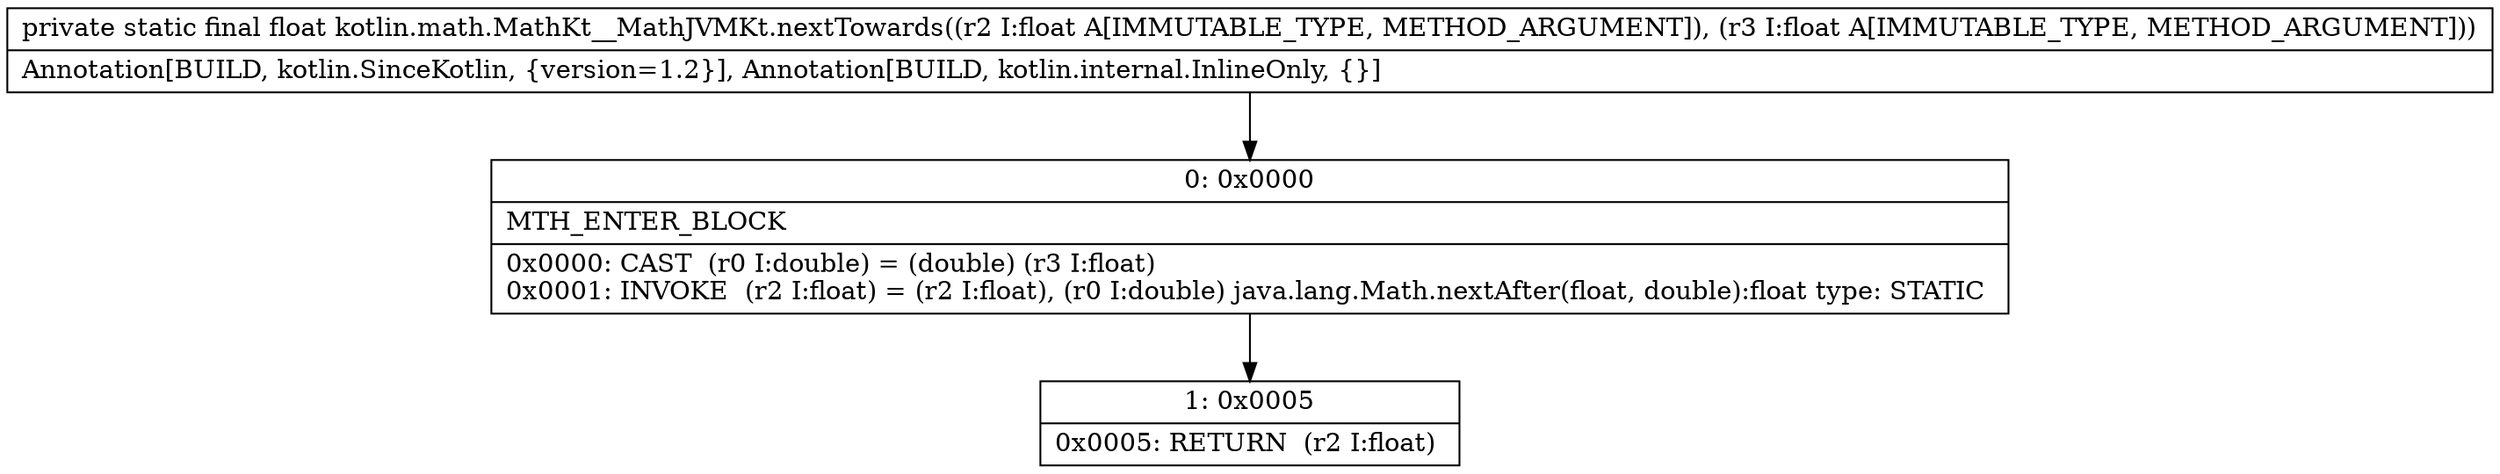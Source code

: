 digraph "CFG forkotlin.math.MathKt__MathJVMKt.nextTowards(FF)F" {
Node_0 [shape=record,label="{0\:\ 0x0000|MTH_ENTER_BLOCK\l|0x0000: CAST  (r0 I:double) = (double) (r3 I:float) \l0x0001: INVOKE  (r2 I:float) = (r2 I:float), (r0 I:double) java.lang.Math.nextAfter(float, double):float type: STATIC \l}"];
Node_1 [shape=record,label="{1\:\ 0x0005|0x0005: RETURN  (r2 I:float) \l}"];
MethodNode[shape=record,label="{private static final float kotlin.math.MathKt__MathJVMKt.nextTowards((r2 I:float A[IMMUTABLE_TYPE, METHOD_ARGUMENT]), (r3 I:float A[IMMUTABLE_TYPE, METHOD_ARGUMENT]))  | Annotation[BUILD, kotlin.SinceKotlin, \{version=1.2\}], Annotation[BUILD, kotlin.internal.InlineOnly, \{\}]\l}"];
MethodNode -> Node_0;
Node_0 -> Node_1;
}

